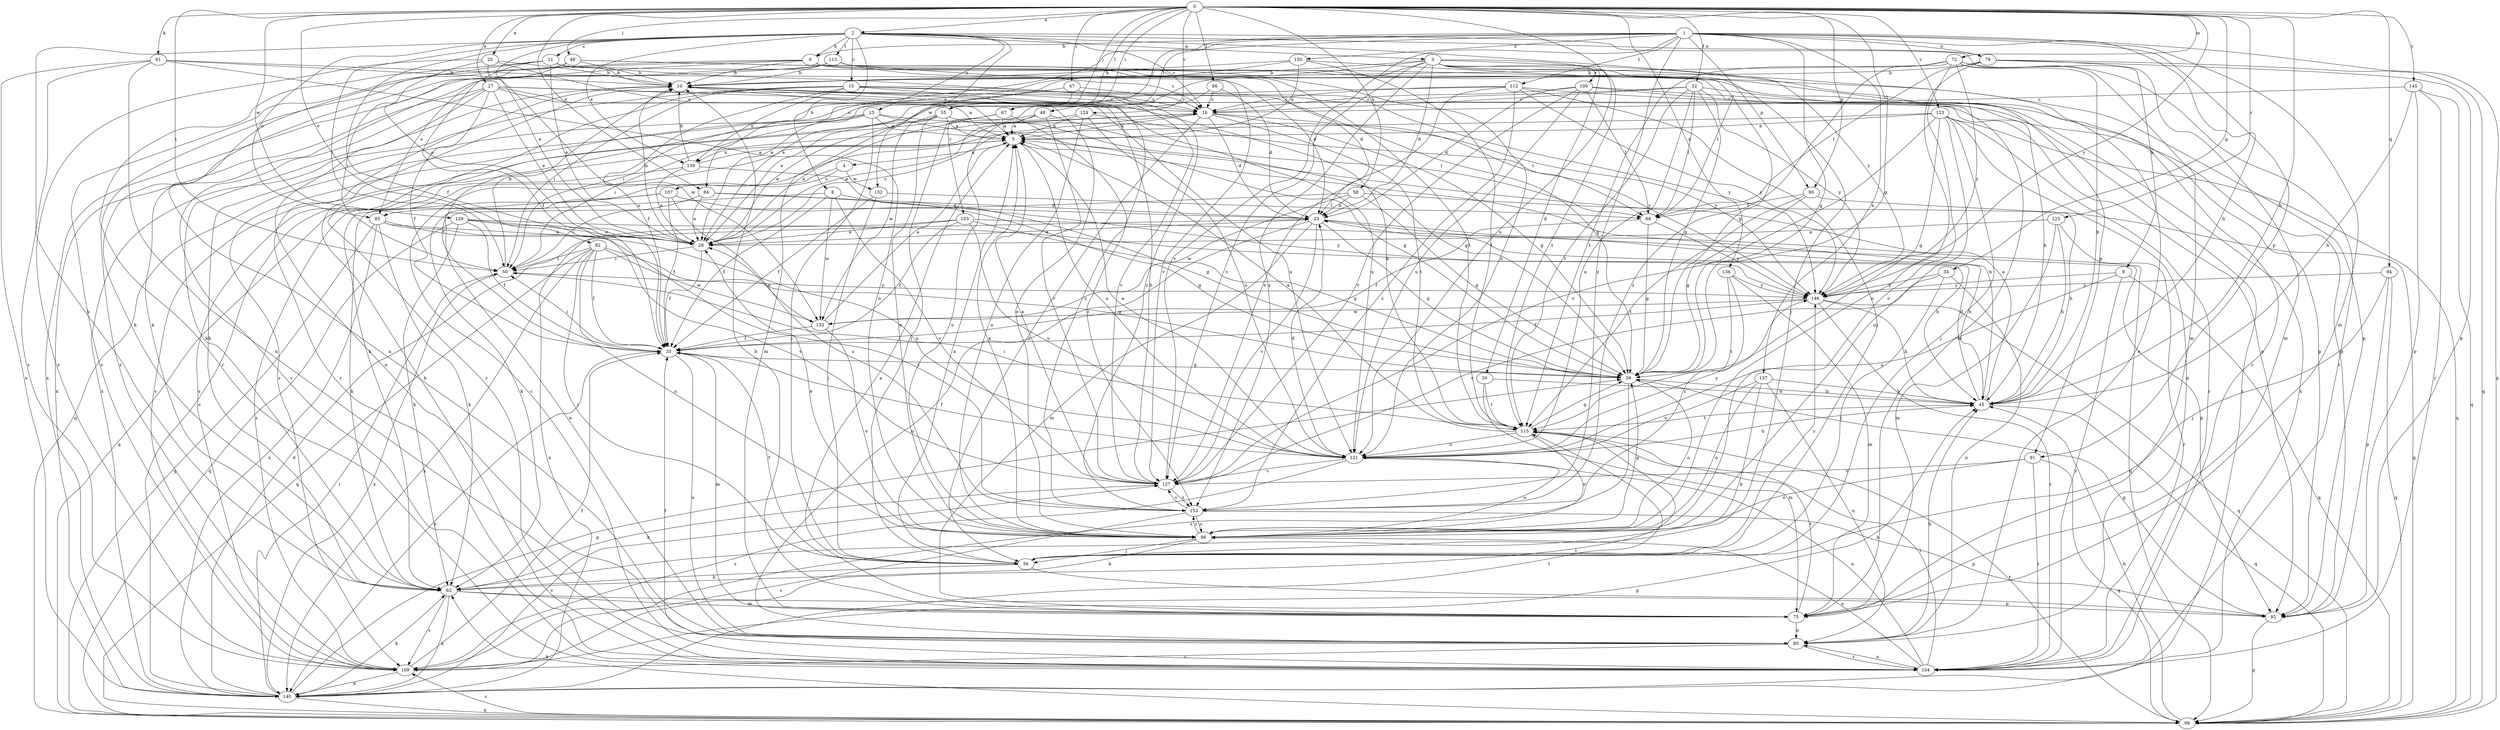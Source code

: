strict digraph  {
0;
1;
2;
3;
4;
5;
6;
8;
9;
10;
11;
13;
15;
16;
20;
23;
25;
27;
28;
32;
33;
34;
39;
45;
47;
48;
49;
50;
55;
56;
58;
61;
62;
66;
67;
68;
72;
75;
79;
80;
82;
84;
85;
86;
90;
91;
92;
94;
98;
100;
103;
104;
107;
109;
112;
113;
115;
121;
123;
124;
125;
127;
129;
132;
133;
136;
137;
139;
140;
145;
146;
150;
152;
0 -> 2  [label=a];
0 -> 25  [label=e];
0 -> 27  [label=e];
0 -> 32  [label=f];
0 -> 34  [label=g];
0 -> 39  [label=g];
0 -> 45  [label=h];
0 -> 47  [label=i];
0 -> 48  [label=i];
0 -> 49  [label=i];
0 -> 50  [label=i];
0 -> 55  [label=j];
0 -> 58  [label=k];
0 -> 61  [label=k];
0 -> 66  [label=l];
0 -> 67  [label=l];
0 -> 72  [label=m];
0 -> 82  [label=o];
0 -> 84  [label=o];
0 -> 90  [label=p];
0 -> 94  [label=q];
0 -> 121  [label=u];
0 -> 123  [label=v];
0 -> 124  [label=v];
0 -> 125  [label=v];
0 -> 129  [label=w];
0 -> 136  [label=x];
0 -> 145  [label=y];
0 -> 146  [label=y];
1 -> 6  [label=b];
1 -> 39  [label=g];
1 -> 45  [label=h];
1 -> 55  [label=j];
1 -> 67  [label=l];
1 -> 75  [label=m];
1 -> 79  [label=n];
1 -> 84  [label=o];
1 -> 90  [label=p];
1 -> 91  [label=p];
1 -> 98  [label=q];
1 -> 112  [label=t];
1 -> 127  [label=v];
1 -> 137  [label=x];
1 -> 150  [label=z];
1 -> 152  [label=z];
2 -> 3  [label=a];
2 -> 6  [label=b];
2 -> 8  [label=b];
2 -> 9  [label=b];
2 -> 11  [label=c];
2 -> 13  [label=c];
2 -> 15  [label=c];
2 -> 16  [label=c];
2 -> 28  [label=e];
2 -> 33  [label=f];
2 -> 50  [label=i];
2 -> 62  [label=k];
2 -> 79  [label=n];
2 -> 85  [label=o];
2 -> 113  [label=t];
2 -> 132  [label=w];
2 -> 139  [label=x];
2 -> 146  [label=y];
3 -> 10  [label=b];
3 -> 20  [label=d];
3 -> 23  [label=d];
3 -> 28  [label=e];
3 -> 56  [label=j];
3 -> 91  [label=p];
3 -> 100  [label=r];
3 -> 103  [label=r];
3 -> 104  [label=r];
3 -> 115  [label=t];
3 -> 127  [label=v];
3 -> 152  [label=z];
4 -> 107  [label=s];
4 -> 109  [label=s];
4 -> 132  [label=w];
5 -> 4  [label=a];
5 -> 45  [label=h];
5 -> 121  [label=u];
5 -> 139  [label=x];
6 -> 10  [label=b];
6 -> 62  [label=k];
6 -> 75  [label=m];
6 -> 80  [label=n];
6 -> 85  [label=o];
6 -> 109  [label=s];
6 -> 121  [label=u];
8 -> 33  [label=f];
8 -> 39  [label=g];
8 -> 85  [label=o];
8 -> 127  [label=v];
8 -> 133  [label=w];
9 -> 98  [label=q];
9 -> 104  [label=r];
9 -> 121  [label=u];
9 -> 146  [label=y];
10 -> 16  [label=c];
10 -> 62  [label=k];
10 -> 86  [label=o];
10 -> 104  [label=r];
10 -> 121  [label=u];
11 -> 10  [label=b];
11 -> 23  [label=d];
11 -> 28  [label=e];
11 -> 33  [label=f];
11 -> 80  [label=n];
11 -> 104  [label=r];
11 -> 152  [label=z];
13 -> 5  [label=a];
13 -> 33  [label=f];
13 -> 39  [label=g];
13 -> 50  [label=i];
13 -> 56  [label=j];
13 -> 98  [label=q];
13 -> 146  [label=y];
15 -> 16  [label=c];
15 -> 33  [label=f];
15 -> 39  [label=g];
15 -> 45  [label=h];
15 -> 50  [label=i];
15 -> 104  [label=r];
15 -> 127  [label=v];
15 -> 139  [label=x];
15 -> 140  [label=x];
15 -> 152  [label=z];
16 -> 5  [label=a];
16 -> 23  [label=d];
16 -> 39  [label=g];
16 -> 56  [label=j];
16 -> 68  [label=l];
16 -> 115  [label=t];
20 -> 45  [label=h];
20 -> 75  [label=m];
20 -> 115  [label=t];
23 -> 28  [label=e];
23 -> 39  [label=g];
23 -> 45  [label=h];
23 -> 75  [label=m];
23 -> 80  [label=n];
23 -> 98  [label=q];
23 -> 127  [label=v];
25 -> 5  [label=a];
25 -> 10  [label=b];
25 -> 28  [label=e];
25 -> 109  [label=s];
25 -> 133  [label=w];
27 -> 5  [label=a];
27 -> 16  [label=c];
27 -> 28  [label=e];
27 -> 33  [label=f];
27 -> 80  [label=n];
27 -> 92  [label=p];
27 -> 104  [label=r];
27 -> 121  [label=u];
27 -> 140  [label=x];
28 -> 10  [label=b];
28 -> 16  [label=c];
28 -> 33  [label=f];
28 -> 50  [label=i];
32 -> 16  [label=c];
32 -> 39  [label=g];
32 -> 50  [label=i];
32 -> 68  [label=l];
32 -> 115  [label=t];
32 -> 121  [label=u];
32 -> 140  [label=x];
32 -> 146  [label=y];
33 -> 39  [label=g];
33 -> 50  [label=i];
33 -> 75  [label=m];
33 -> 80  [label=n];
33 -> 140  [label=x];
34 -> 56  [label=j];
34 -> 80  [label=n];
34 -> 127  [label=v];
34 -> 146  [label=y];
39 -> 45  [label=h];
39 -> 86  [label=o];
39 -> 109  [label=s];
45 -> 5  [label=a];
45 -> 23  [label=d];
45 -> 98  [label=q];
45 -> 115  [label=t];
47 -> 16  [label=c];
47 -> 62  [label=k];
47 -> 75  [label=m];
47 -> 146  [label=y];
48 -> 5  [label=a];
48 -> 28  [label=e];
48 -> 68  [label=l];
48 -> 86  [label=o];
48 -> 127  [label=v];
49 -> 10  [label=b];
49 -> 50  [label=i];
49 -> 68  [label=l];
49 -> 109  [label=s];
49 -> 115  [label=t];
50 -> 10  [label=b];
50 -> 140  [label=x];
50 -> 146  [label=y];
55 -> 5  [label=a];
55 -> 28  [label=e];
55 -> 39  [label=g];
55 -> 86  [label=o];
55 -> 109  [label=s];
55 -> 133  [label=w];
56 -> 5  [label=a];
56 -> 33  [label=f];
56 -> 62  [label=k];
56 -> 92  [label=p];
56 -> 146  [label=y];
58 -> 23  [label=d];
58 -> 39  [label=g];
58 -> 45  [label=h];
58 -> 62  [label=k];
58 -> 133  [label=w];
61 -> 10  [label=b];
61 -> 23  [label=d];
61 -> 80  [label=n];
61 -> 86  [label=o];
61 -> 109  [label=s];
61 -> 140  [label=x];
62 -> 75  [label=m];
62 -> 92  [label=p];
62 -> 109  [label=s];
62 -> 140  [label=x];
66 -> 16  [label=c];
66 -> 23  [label=d];
66 -> 28  [label=e];
67 -> 5  [label=a];
67 -> 56  [label=j];
67 -> 109  [label=s];
67 -> 152  [label=z];
68 -> 33  [label=f];
68 -> 39  [label=g];
68 -> 146  [label=y];
72 -> 10  [label=b];
72 -> 45  [label=h];
72 -> 75  [label=m];
72 -> 86  [label=o];
72 -> 104  [label=r];
72 -> 115  [label=t];
72 -> 146  [label=y];
72 -> 152  [label=z];
75 -> 5  [label=a];
75 -> 10  [label=b];
75 -> 80  [label=n];
75 -> 115  [label=t];
79 -> 10  [label=b];
79 -> 68  [label=l];
79 -> 75  [label=m];
79 -> 86  [label=o];
79 -> 92  [label=p];
79 -> 98  [label=q];
80 -> 45  [label=h];
80 -> 104  [label=r];
80 -> 109  [label=s];
82 -> 33  [label=f];
82 -> 39  [label=g];
82 -> 50  [label=i];
82 -> 56  [label=j];
82 -> 86  [label=o];
82 -> 98  [label=q];
82 -> 133  [label=w];
82 -> 140  [label=x];
84 -> 23  [label=d];
84 -> 28  [label=e];
84 -> 50  [label=i];
84 -> 146  [label=y];
85 -> 28  [label=e];
85 -> 62  [label=k];
85 -> 98  [label=q];
85 -> 121  [label=u];
85 -> 140  [label=x];
85 -> 152  [label=z];
86 -> 5  [label=a];
86 -> 28  [label=e];
86 -> 39  [label=g];
86 -> 56  [label=j];
86 -> 62  [label=k];
86 -> 152  [label=z];
90 -> 39  [label=g];
90 -> 68  [label=l];
90 -> 98  [label=q];
90 -> 115  [label=t];
91 -> 86  [label=o];
91 -> 98  [label=q];
91 -> 104  [label=r];
91 -> 127  [label=v];
92 -> 39  [label=g];
92 -> 98  [label=q];
94 -> 56  [label=j];
94 -> 92  [label=p];
94 -> 98  [label=q];
94 -> 146  [label=y];
98 -> 45  [label=h];
98 -> 62  [label=k];
98 -> 109  [label=s];
98 -> 115  [label=t];
100 -> 16  [label=c];
100 -> 23  [label=d];
100 -> 68  [label=l];
100 -> 92  [label=p];
100 -> 121  [label=u];
100 -> 127  [label=v];
100 -> 140  [label=x];
103 -> 28  [label=e];
103 -> 33  [label=f];
103 -> 39  [label=g];
103 -> 92  [label=p];
103 -> 121  [label=u];
103 -> 140  [label=x];
104 -> 10  [label=b];
104 -> 16  [label=c];
104 -> 33  [label=f];
104 -> 80  [label=n];
104 -> 86  [label=o];
104 -> 115  [label=t];
104 -> 121  [label=u];
107 -> 23  [label=d];
107 -> 33  [label=f];
107 -> 62  [label=k];
107 -> 80  [label=n];
107 -> 152  [label=z];
109 -> 33  [label=f];
109 -> 45  [label=h];
109 -> 115  [label=t];
109 -> 140  [label=x];
112 -> 16  [label=c];
112 -> 56  [label=j];
112 -> 92  [label=p];
112 -> 109  [label=s];
112 -> 127  [label=v];
112 -> 146  [label=y];
112 -> 152  [label=z];
113 -> 10  [label=b];
113 -> 16  [label=c];
113 -> 62  [label=k];
113 -> 92  [label=p];
113 -> 127  [label=v];
113 -> 140  [label=x];
115 -> 5  [label=a];
115 -> 10  [label=b];
115 -> 39  [label=g];
115 -> 50  [label=i];
115 -> 86  [label=o];
115 -> 121  [label=u];
121 -> 5  [label=a];
121 -> 23  [label=d];
121 -> 33  [label=f];
121 -> 45  [label=h];
121 -> 86  [label=o];
121 -> 109  [label=s];
121 -> 127  [label=v];
121 -> 146  [label=y];
123 -> 5  [label=a];
123 -> 39  [label=g];
123 -> 56  [label=j];
123 -> 62  [label=k];
123 -> 80  [label=n];
123 -> 86  [label=o];
123 -> 98  [label=q];
123 -> 104  [label=r];
123 -> 127  [label=v];
124 -> 5  [label=a];
124 -> 28  [label=e];
124 -> 86  [label=o];
124 -> 121  [label=u];
124 -> 146  [label=y];
125 -> 28  [label=e];
125 -> 45  [label=h];
125 -> 75  [label=m];
125 -> 104  [label=r];
127 -> 5  [label=a];
127 -> 10  [label=b];
127 -> 62  [label=k];
127 -> 152  [label=z];
129 -> 28  [label=e];
129 -> 33  [label=f];
129 -> 45  [label=h];
129 -> 62  [label=k];
129 -> 98  [label=q];
129 -> 127  [label=v];
132 -> 33  [label=f];
132 -> 56  [label=j];
132 -> 68  [label=l];
133 -> 5  [label=a];
133 -> 28  [label=e];
133 -> 33  [label=f];
133 -> 86  [label=o];
136 -> 75  [label=m];
136 -> 115  [label=t];
136 -> 146  [label=y];
136 -> 152  [label=z];
137 -> 45  [label=h];
137 -> 62  [label=k];
137 -> 80  [label=n];
137 -> 86  [label=o];
137 -> 121  [label=u];
139 -> 5  [label=a];
139 -> 10  [label=b];
139 -> 28  [label=e];
139 -> 39  [label=g];
139 -> 98  [label=q];
140 -> 16  [label=c];
140 -> 23  [label=d];
140 -> 39  [label=g];
140 -> 50  [label=i];
140 -> 62  [label=k];
140 -> 98  [label=q];
140 -> 115  [label=t];
140 -> 127  [label=v];
145 -> 16  [label=c];
145 -> 45  [label=h];
145 -> 92  [label=p];
145 -> 98  [label=q];
145 -> 104  [label=r];
146 -> 33  [label=f];
146 -> 45  [label=h];
146 -> 98  [label=q];
146 -> 104  [label=r];
146 -> 133  [label=w];
150 -> 5  [label=a];
150 -> 10  [label=b];
150 -> 28  [label=e];
150 -> 39  [label=g];
150 -> 115  [label=t];
152 -> 86  [label=o];
152 -> 92  [label=p];
152 -> 109  [label=s];
152 -> 127  [label=v];
}
